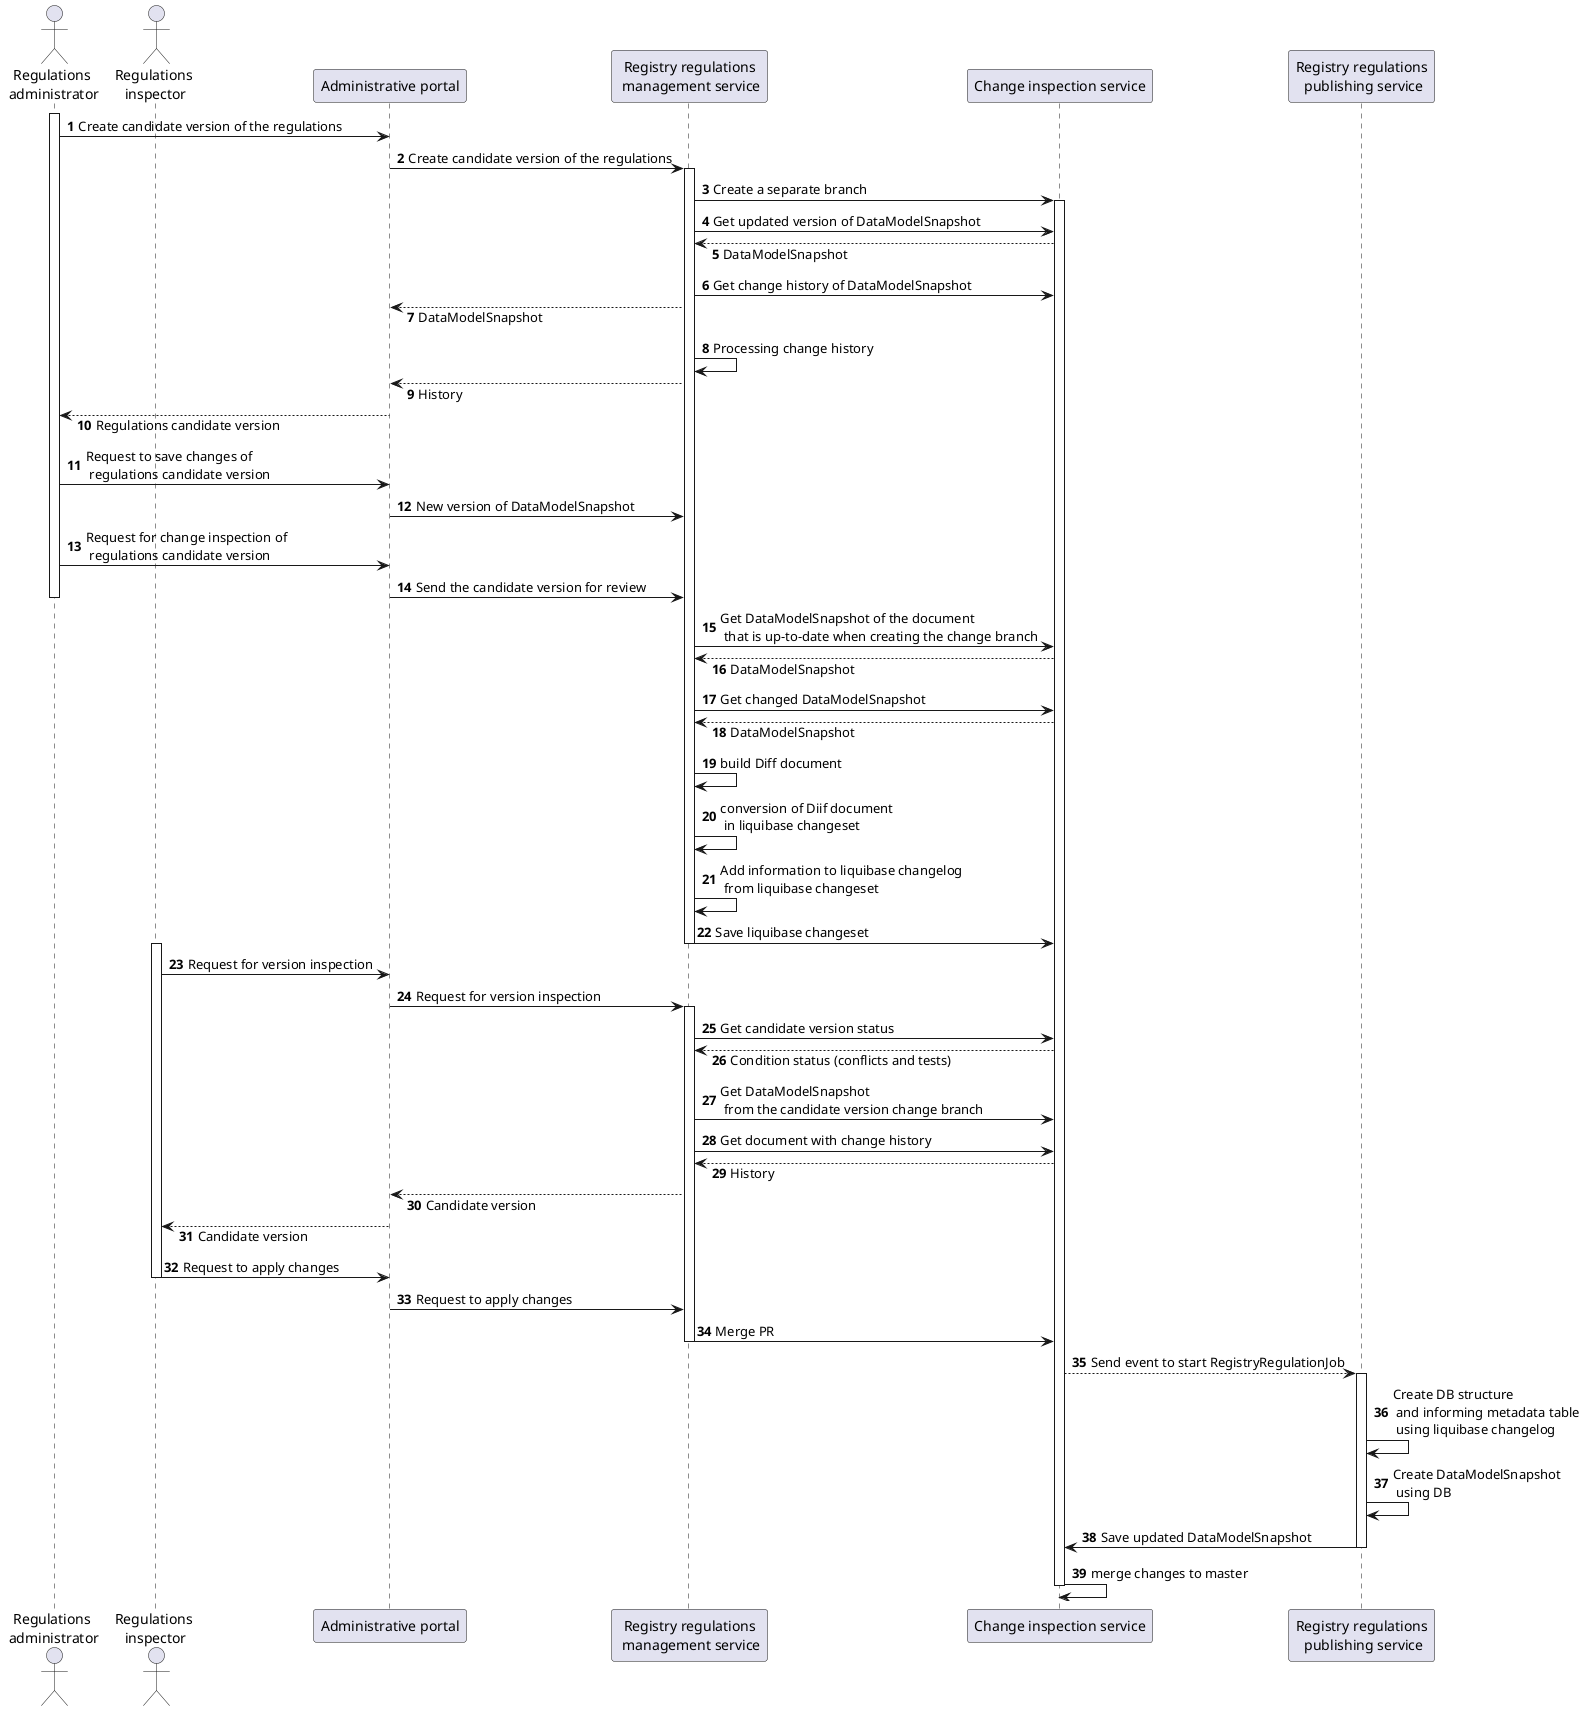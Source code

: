 @startuml

autonumber
skinparam responseMessageBelowArrow true

actor "Regulations\n administrator" as User
actor "Regulations\n inspector" as Reviewer

participant "Administrative portal" as FrontEnd
participant "Registry regulations\n management service" as BackendService
participant "Change inspection service" as Gerrit
participant "Registry regulations\n publishing service" as Jenkins

activate User
User -> FrontEnd: Create candidate version of the regulations
FrontEnd -> BackendService: Create candidate version of the regulations
activate BackendService
BackendService -> Gerrit: Create a separate branch
activate Gerrit
BackendService -> Gerrit: Get updated version of DataModelSnapshot
BackendService <-- Gerrit: DataModelSnapshot

BackendService -> Gerrit: Get change history of DataModelSnapshot
FrontEnd <-- BackendService: DataModelSnapshot

BackendService -> BackendService: Processing change history
FrontEnd <-- BackendService: History
User <-- FrontEnd: Regulations candidate version

User -> FrontEnd: Request to save changes of\n regulations candidate version
FrontEnd -> BackendService: New version of DataModelSnapshot

User -> FrontEnd: Request for change inspection of\n regulations candidate version
FrontEnd -> BackendService: Send the candidate version for review

deactivate User

BackendService -> Gerrit: Get DataModelSnapshot of the document\n that is up-to-date when creating the change branch
BackendService <-- Gerrit: DataModelSnapshot

BackendService -> Gerrit: Get changed DataModelSnapshot
BackendService <-- Gerrit: DataModelSnapshot
BackendService -> BackendService: build Diff document
BackendService -> BackendService: conversion of Diif document\n in liquibase changeset

BackendService -> BackendService: Add information to liquibase сhangelog\n from liquibase changeset
BackendService -> Gerrit: Save liquibase changeset
deactivate BackendService

activate Reviewer
Reviewer -> FrontEnd: Request for version inspection
FrontEnd -> BackendService: Request for version inspection

activate BackendService
BackendService -> Gerrit: Get candidate version status
BackendService <-- Gerrit: Condition status (conflicts and tests)
BackendService -> Gerrit: Get DataModelSnapshot\n from the candidate version change branch

'Add diff here

BackendService -> Gerrit: Get document with change history
BackendService <-- Gerrit: History
FrontEnd <-- BackendService: Candidate version
Reviewer <-- FrontEnd: Candidate version

Reviewer -> FrontEnd: Request to apply changes
deactivate Reviewer

FrontEnd -> BackendService: Request to apply changes

BackendService -> Gerrit: Merge PR
deactivate BackendService

Gerrit --> Jenkins: Send event to start RegistryRegulationJob

activate Jenkins
Jenkins -> Jenkins: Create DB structure\n and informing metadata table\n using liquibase changelog
Jenkins -> Jenkins: Create DataModelSnapshot\n using DB

Jenkins -> Gerrit: Save updated DataModelSnapshot
deactivate Jenkins
Gerrit -> Gerrit: merge changes to master
deactivate Gerrit

@enduml